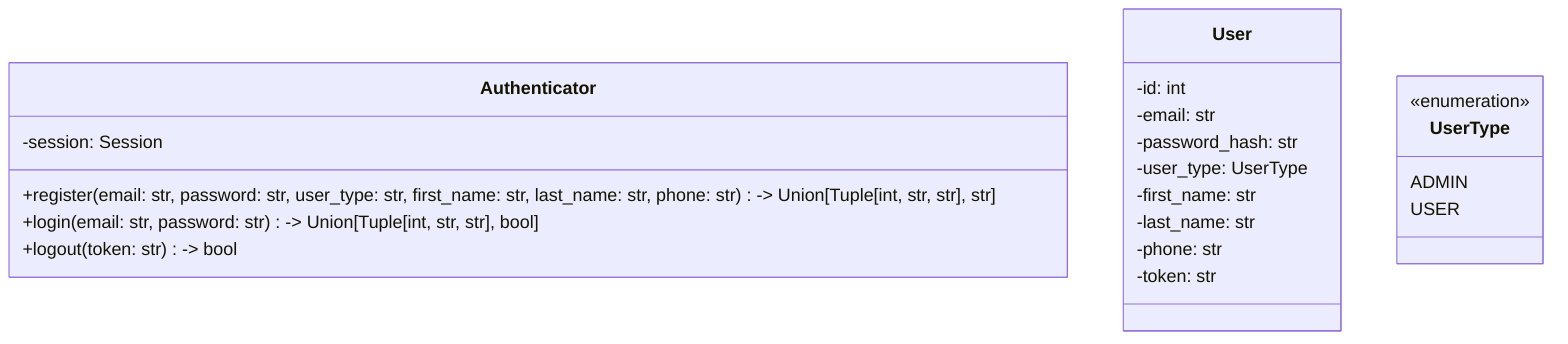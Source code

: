 classDiagram
    class Authenticator {
        -session: Session
        +register(email: str, password: str, user_type: str, first_name: str, last_name: str, phone: str) -> Union[Tuple[int, str, str], str]
        +login(email: str, password: str) -> Union[Tuple[int, str, str], bool]
        +logout(token: str) -> bool
    }
    class User {
        -id: int
        -email: str
        -password_hash: str
        -user_type: UserType
        -first_name: str
        -last_name: str
        -phone: str
        -token: str
    }
    class UserType {
        <<enumeration>>
        ADMIN
        USER
    }